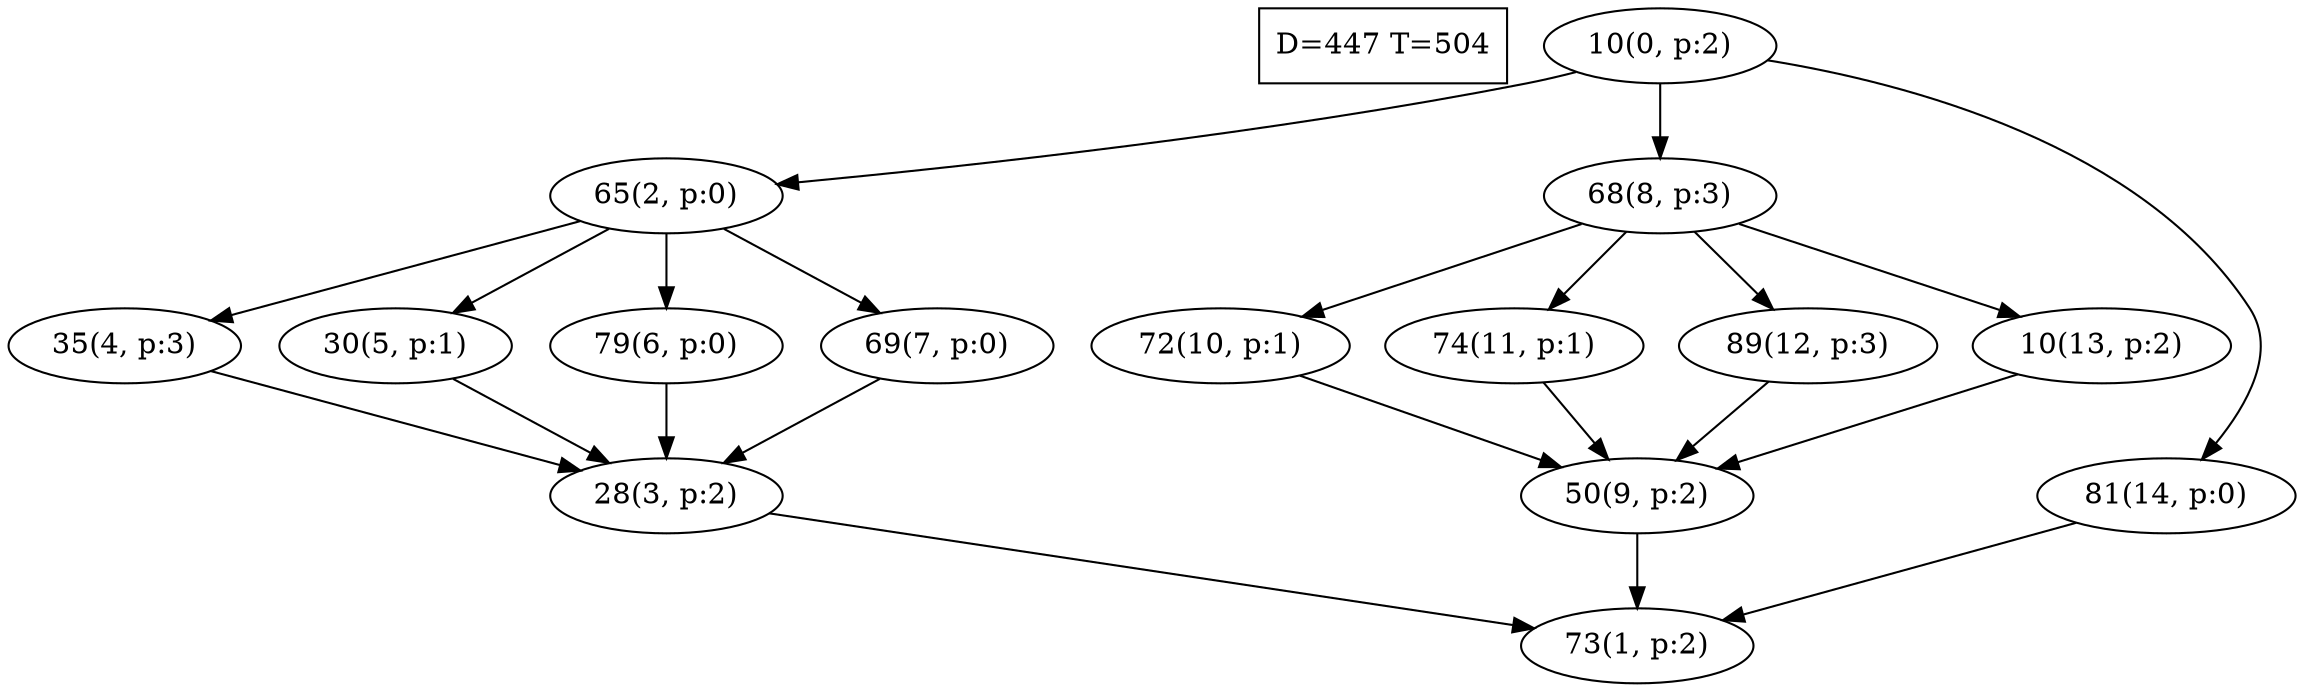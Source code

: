 digraph Task {
i [shape=box, label="D=447 T=504"]; 
0 [label="10(0, p:2)"];
1 [label="73(1, p:2)"];
2 [label="65(2, p:0)"];
3 [label="28(3, p:2)"];
4 [label="35(4, p:3)"];
5 [label="30(5, p:1)"];
6 [label="79(6, p:0)"];
7 [label="69(7, p:0)"];
8 [label="68(8, p:3)"];
9 [label="50(9, p:2)"];
10 [label="72(10, p:1)"];
11 [label="74(11, p:1)"];
12 [label="89(12, p:3)"];
13 [label="10(13, p:2)"];
14 [label="81(14, p:0)"];
0 -> 2;
0 -> 8;
0 -> 14;
2 -> 4;
2 -> 5;
2 -> 6;
2 -> 7;
3 -> 1;
4 -> 3;
5 -> 3;
6 -> 3;
7 -> 3;
8 -> 10;
8 -> 11;
8 -> 12;
8 -> 13;
9 -> 1;
10 -> 9;
11 -> 9;
12 -> 9;
13 -> 9;
14 -> 1;
}